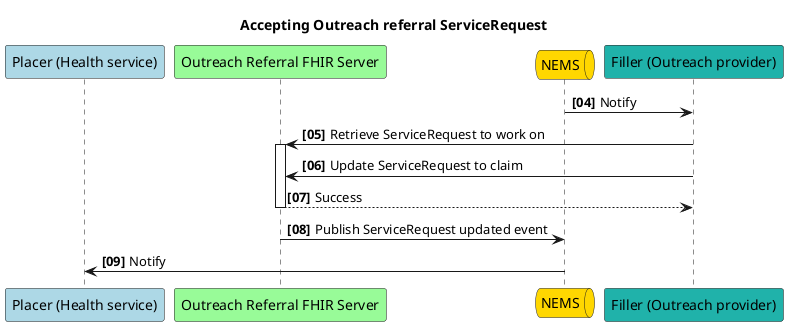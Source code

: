 @startuml
autonumber 04 "<b>[00]"
Participant "Placer (Health service)" as p #lightblue
participant "Outreach Referral FHIR Server" as s #palegreen
queue "NEMS" as n #gold
Participant "Filler (Outreach provider)" as f #LightSeaGreen

title Accepting Outreach referral ServiceRequest

n -> f: Notify
f -> s++: Retrieve ServiceRequest to work on
f -> s: Update ServiceRequest to claim
return Success
s -> n: Publish ServiceRequest updated event
n -> p: Notify
@enduml
